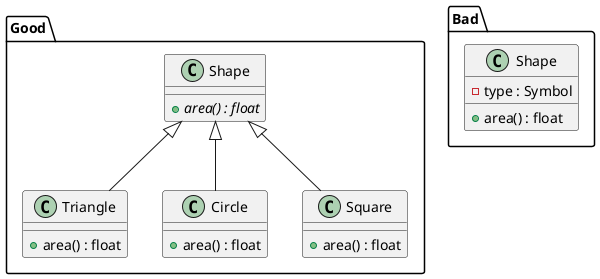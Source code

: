' Example of good class
@startuml
package Good {
class Good.Shape {
{abstract} + area() : float
}

class Triangle {
+ area() : float
}

class Circle {
+ area() : float
}

class Square {
+ area() : float
}

Good.Shape <|-- Triangle
Good.Shape <|-- Circle
Good.Shape <|-- Square
}

package Bad {
class Bad.Shape {
- type : Symbol
+ area() : float
}
}
@enduml

